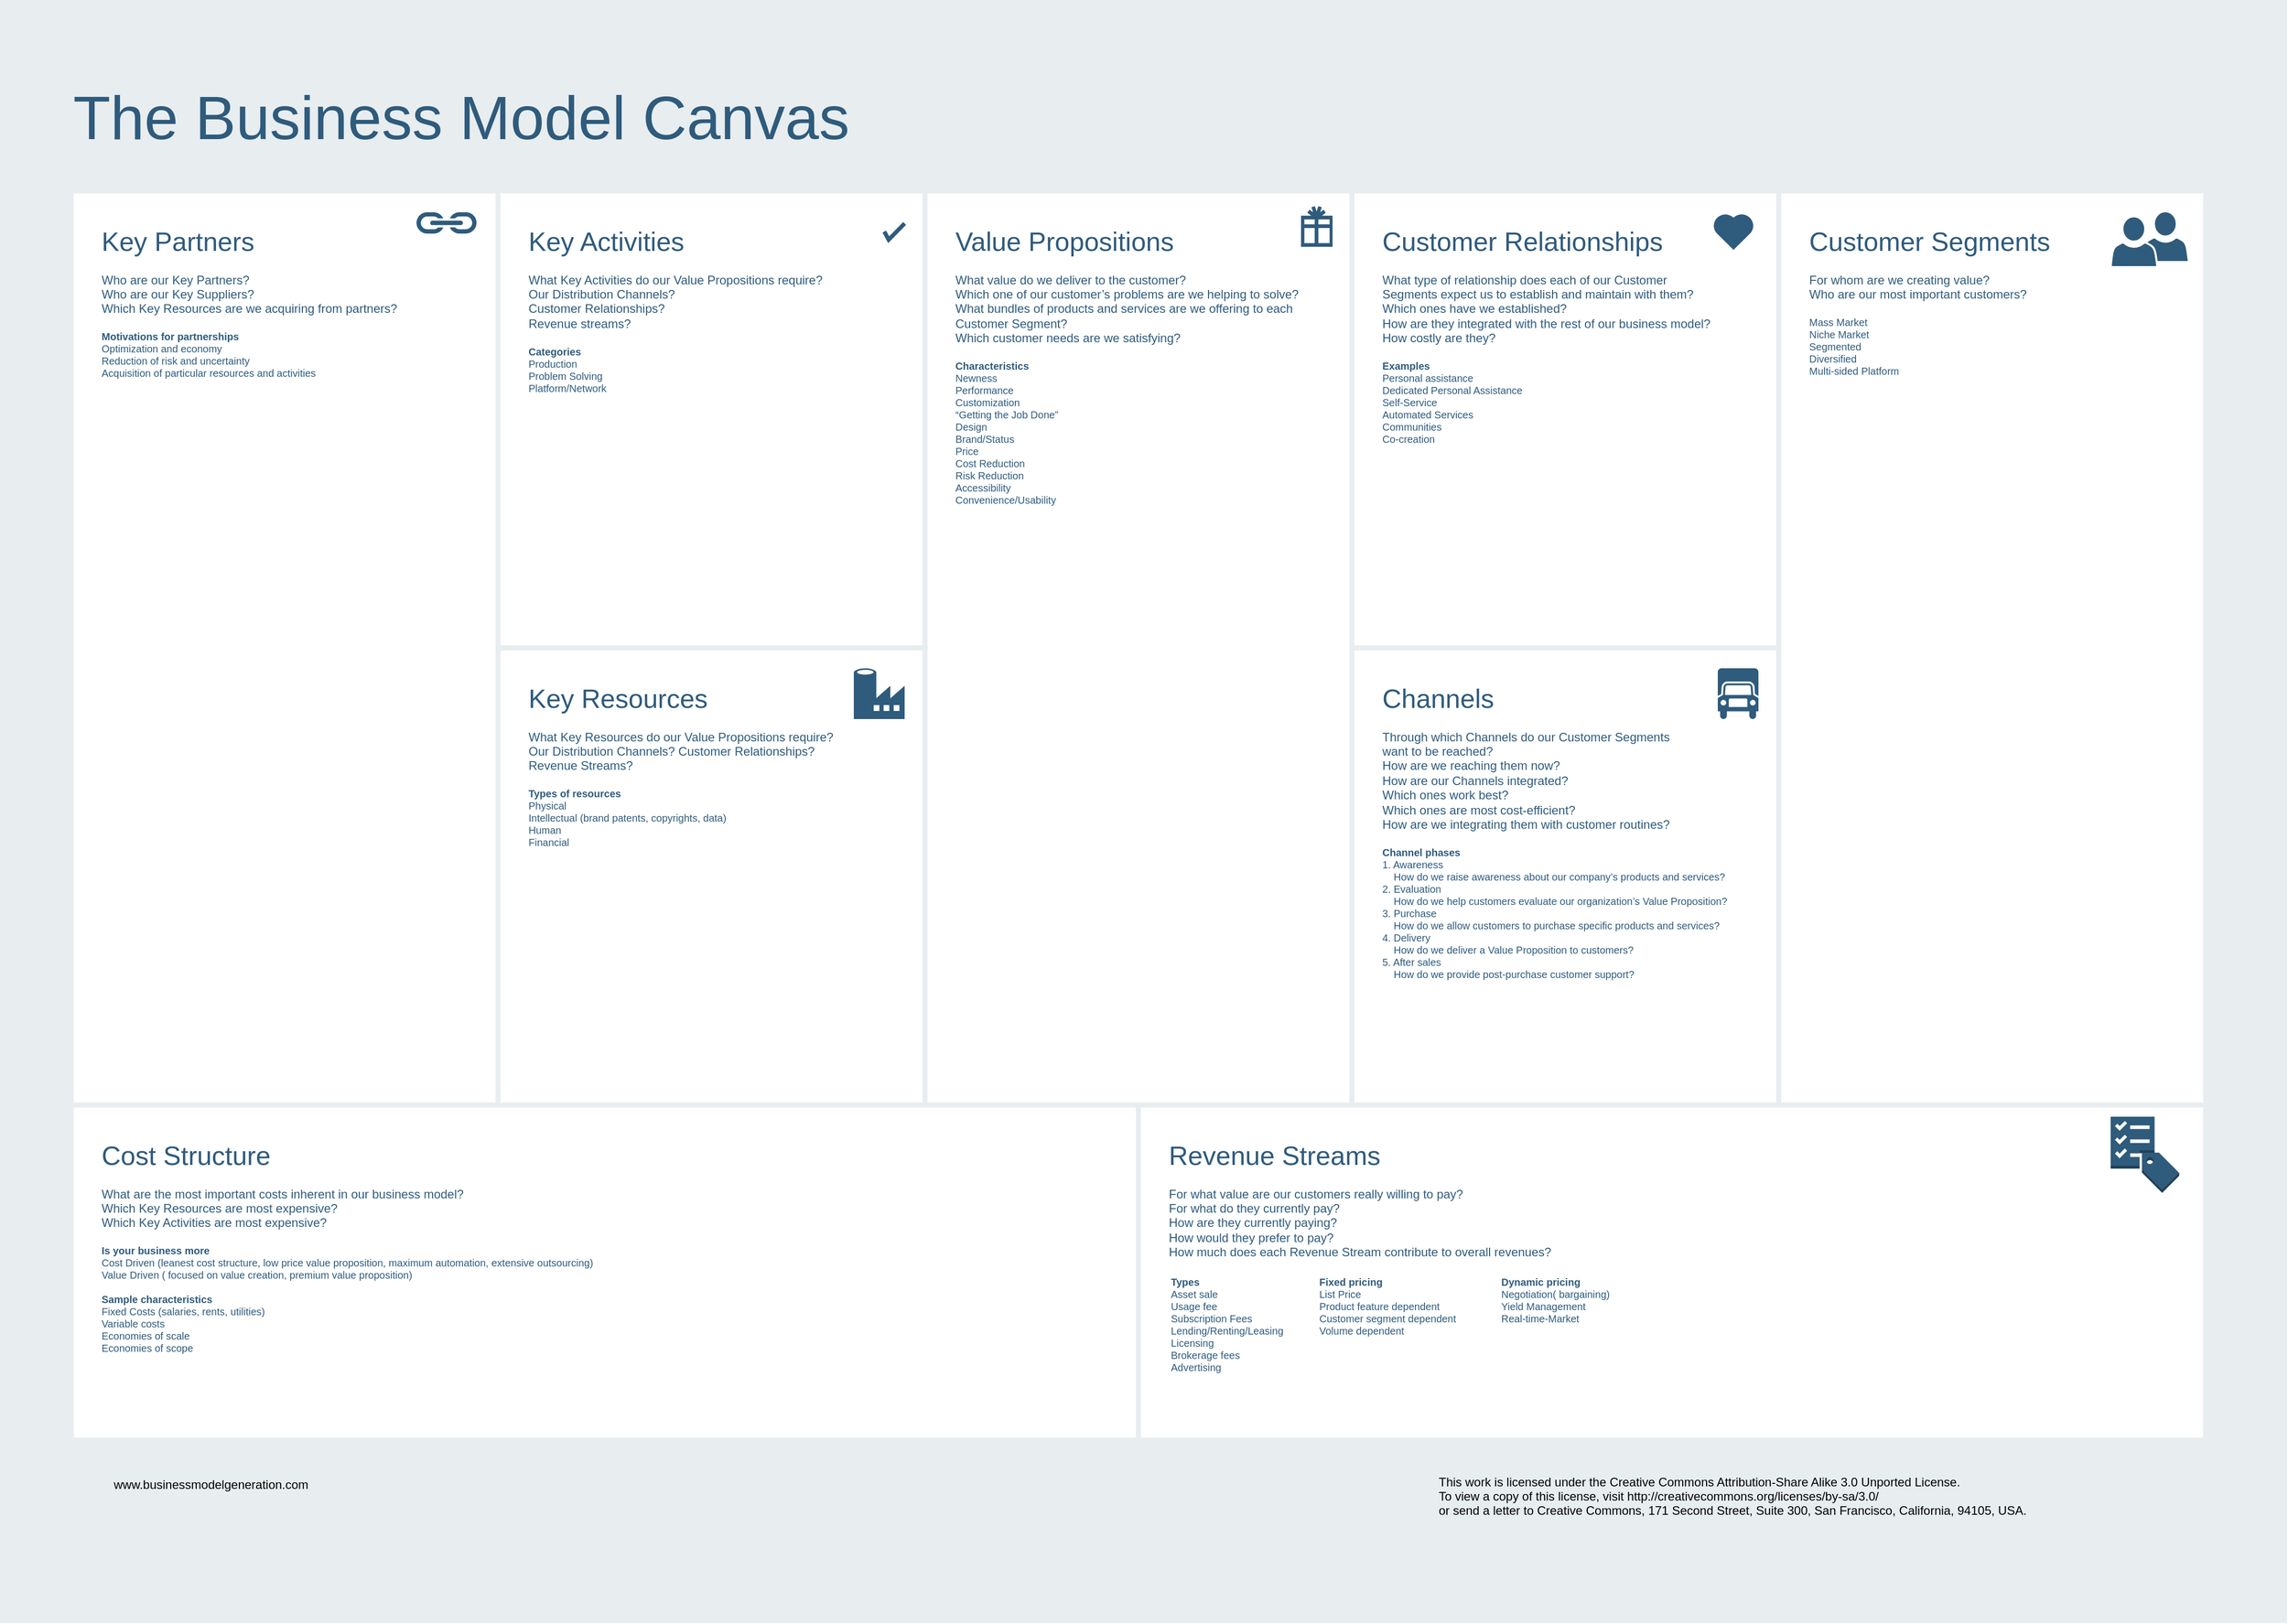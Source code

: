 <mxfile version="21.5.0" type="github" pages="2">
  <diagram id="07fea595-8f29-1299-0266-81d95cde20df" name="Template">
    <mxGraphModel dx="4652" dy="1124" grid="1" gridSize="10" guides="1" tooltips="1" connect="1" arrows="1" fold="1" page="1" pageScale="1" pageWidth="1169" pageHeight="827" background="none" math="0" shadow="0">
      <root>
        <mxCell id="0" />
        <mxCell id="1" parent="0" />
        <mxCell id="698" value="" style="rounded=0;whiteSpace=wrap;html=1;shadow=0;labelBackgroundColor=none;strokeColor=none;strokeWidth=3;fillColor=#e8edf0;fontSize=60;fontColor=#2F5B7C;align=left;" parent="1" vertex="1">
          <mxGeometry x="-2280" y="32" width="2250" height="1598" as="geometry" />
        </mxCell>
        <mxCell id="699" value="&lt;div style=&quot;font-size: 26px&quot;&gt;&lt;font style=&quot;font-size: 26px&quot;&gt;Customer Relationships&lt;/font&gt;&lt;/div&gt;&lt;div&gt;&lt;br&gt;&lt;/div&gt;&lt;div&gt;What type of relationship does each of our Customer&lt;/div&gt;&lt;div&gt;Segments expect us to establish and maintain with them?&lt;/div&gt;&lt;div&gt;Which ones have we established?&lt;/div&gt;&lt;div&gt;How are they integrated with the rest of our business model?&lt;/div&gt;&lt;div&gt;How costly are they?&lt;/div&gt;&lt;div&gt;&lt;br&gt;&lt;/div&gt;&lt;div style=&quot;font-size: 10px&quot;&gt;&lt;font style=&quot;font-size: 10px&quot;&gt;&lt;b&gt;Examples&lt;/b&gt;&lt;/font&gt;&lt;/div&gt;&lt;div style=&quot;font-size: 10px&quot;&gt;&lt;font style=&quot;font-size: 10px&quot;&gt;Personal assistance&lt;/font&gt;&lt;/div&gt;&lt;div style=&quot;font-size: 10px&quot;&gt;&lt;font style=&quot;font-size: 10px&quot;&gt;Dedicated Personal Assistance&lt;/font&gt;&lt;/div&gt;&lt;div style=&quot;font-size: 10px&quot;&gt;&lt;font style=&quot;font-size: 10px&quot;&gt;Self-Service&lt;/font&gt;&lt;/div&gt;&lt;div style=&quot;font-size: 10px&quot;&gt;&lt;font style=&quot;font-size: 10px&quot;&gt;Automated Services&lt;/font&gt;&lt;/div&gt;&lt;div style=&quot;font-size: 10px&quot;&gt;&lt;font style=&quot;font-size: 10px&quot;&gt;Communities&lt;/font&gt;&lt;/div&gt;&lt;div style=&quot;font-size: 10px&quot;&gt;&lt;font style=&quot;font-size: 10px&quot;&gt;Co-creation&lt;/font&gt;&lt;/div&gt;" style="rounded=0;whiteSpace=wrap;html=1;shadow=0;labelBackgroundColor=none;strokeColor=#e8edf0;strokeWidth=5;fillColor=#ffffff;fontSize=12;fontColor=#2F5B7C;align=left;verticalAlign=top;spacing=30;" parent="1" vertex="1">
          <mxGeometry x="-950" y="220" width="420" height="450" as="geometry" />
        </mxCell>
        <mxCell id="700" value="&lt;font&gt;&lt;font style=&quot;font-size: 26px&quot;&gt;Key Partners&lt;/font&gt;&lt;br&gt;&lt;/font&gt;&lt;font style=&quot;font-size: 12px&quot;&gt;&lt;br style=&quot;font-size: 12px&quot;&gt;&lt;font style=&quot;font-size: 12px&quot;&gt;Who are our Key Partners?&lt;br style=&quot;font-size: 12px&quot;&gt;Who are our Key Suppliers?&lt;br style=&quot;font-size: 12px&quot;&gt;Which Key Resources are we acquiring from partners?&lt;br style=&quot;font-size: 12px&quot;&gt;&lt;/font&gt;&lt;br style=&quot;font-size: 12px&quot;&gt;&lt;/font&gt;&lt;div style=&quot;font-size: 10px&quot;&gt;&lt;font style=&quot;font-size: 10px&quot;&gt;&lt;b&gt;Motivations for partnerships&lt;/b&gt;&lt;/font&gt;&lt;/div&gt;&lt;div style=&quot;font-size: 10px&quot;&gt;&lt;font style=&quot;font-size: 10px&quot;&gt;Optimization and economy&lt;/font&gt;&lt;/div&gt;&lt;div style=&quot;font-size: 10px&quot;&gt;&lt;font style=&quot;font-size: 10px&quot;&gt;Reduction of risk and uncertainty&lt;/font&gt;&lt;/div&gt;&lt;div style=&quot;font-size: 10px&quot;&gt;&lt;font style=&quot;font-size: 10px&quot;&gt;Acquisition of particular resources and activities&lt;/font&gt;&lt;/div&gt;&lt;div style=&quot;font-size: 12px&quot;&gt;&lt;br style=&quot;font-size: 12px&quot;&gt;&lt;/div&gt;" style="rounded=0;whiteSpace=wrap;html=1;shadow=0;labelBackgroundColor=none;strokeColor=#e8edf0;strokeWidth=5;fillColor=#ffffff;fontSize=12;fontColor=#2F5B7C;align=left;verticalAlign=top;spacing=30;" parent="1" vertex="1">
          <mxGeometry x="-2210" y="220" width="420" height="900" as="geometry" />
        </mxCell>
        <mxCell id="701" value="&lt;font&gt;&lt;font style=&quot;font-size: 26px&quot;&gt;Key Activities&lt;/font&gt;&lt;br style=&quot;font-size: 12px&quot;&gt;&lt;/font&gt;&lt;font&gt;&lt;br style=&quot;font-size: 12px&quot;&gt;&lt;div&gt;What Key Activities do our Value Propositions require?&lt;/div&gt;&lt;div&gt;Our Distribution Channels?&lt;/div&gt;&lt;div&gt;Customer Relationships?&lt;/div&gt;&lt;div&gt;Revenue streams?&lt;/div&gt;&lt;div&gt;&lt;br&gt;&lt;/div&gt;&lt;/font&gt;&lt;div style=&quot;font-size: 10px&quot;&gt;&lt;div&gt;&lt;b&gt;Categories&lt;/b&gt;&lt;/div&gt;&lt;div&gt;Production&lt;/div&gt;&lt;div&gt;Problem Solving&lt;/div&gt;&lt;div&gt;Platform/Network&lt;/div&gt;&lt;/div&gt;&lt;div&gt;&lt;br&gt;&lt;/div&gt;" style="rounded=0;whiteSpace=wrap;html=1;shadow=0;labelBackgroundColor=none;strokeColor=#e8edf0;strokeWidth=5;fillColor=#ffffff;fontSize=12;fontColor=#2F5B7C;align=left;verticalAlign=top;spacing=30;" parent="1" vertex="1">
          <mxGeometry x="-1790" y="220" width="420" height="450" as="geometry" />
        </mxCell>
        <mxCell id="702" value="&lt;div&gt;&lt;font style=&quot;font-size: 26px&quot;&gt;Key Resources&lt;/font&gt;&lt;/div&gt;&lt;div&gt;&lt;br&gt;&lt;/div&gt;&lt;div&gt;What Key Resources do our Value Propositions require?&lt;/div&gt;&lt;div&gt;Our Distribution Channels? Customer Relationships?&lt;/div&gt;&lt;div&gt;Revenue Streams?&lt;/div&gt;&lt;div&gt;&lt;br&gt;&lt;/div&gt;&lt;div style=&quot;font-size: 10px&quot;&gt;&lt;font style=&quot;font-size: 10px&quot;&gt;&lt;b&gt;Types of resources&lt;/b&gt;&lt;/font&gt;&lt;/div&gt;&lt;div style=&quot;font-size: 10px&quot;&gt;&lt;font style=&quot;font-size: 10px&quot;&gt;Physical&lt;/font&gt;&lt;/div&gt;&lt;div style=&quot;font-size: 10px&quot;&gt;&lt;font style=&quot;font-size: 10px&quot;&gt;Intellectual (brand patents, copyrights, data)&lt;/font&gt;&lt;/div&gt;&lt;div style=&quot;font-size: 10px&quot;&gt;&lt;font style=&quot;font-size: 10px&quot;&gt;Human&lt;/font&gt;&lt;/div&gt;&lt;div style=&quot;font-size: 10px&quot;&gt;&lt;font style=&quot;font-size: 10px&quot;&gt;Financial&lt;/font&gt;&lt;/div&gt;" style="rounded=0;whiteSpace=wrap;html=1;shadow=0;labelBackgroundColor=none;strokeColor=#e8edf0;strokeWidth=5;fillColor=#ffffff;fontSize=12;fontColor=#2F5B7C;align=left;verticalAlign=top;spacing=30;" parent="1" vertex="1">
          <mxGeometry x="-1790" y="670" width="420" height="450" as="geometry" />
        </mxCell>
        <mxCell id="703" value="&lt;div style=&quot;font-size: 26px&quot;&gt;&lt;font style=&quot;font-size: 26px&quot;&gt;Value Propositions&lt;/font&gt;&lt;/div&gt;&lt;div&gt;&lt;br&gt;&lt;/div&gt;&lt;div&gt;What value do we deliver to the customer?&lt;/div&gt;&lt;div&gt;Which one of our customer’s problems are we helping to solve?&lt;/div&gt;&lt;div&gt;What bundles of products and services are we offering to each Customer Segment?&lt;/div&gt;&lt;div&gt;Which customer needs are we satisfying?&lt;/div&gt;&lt;div&gt;&lt;br&gt;&lt;/div&gt;&lt;div style=&quot;font-size: 10px&quot;&gt;&lt;font style=&quot;font-size: 10px&quot;&gt;&lt;b&gt;Characteristics&lt;/b&gt;&lt;/font&gt;&lt;/div&gt;&lt;div style=&quot;font-size: 10px&quot;&gt;&lt;font style=&quot;font-size: 10px&quot;&gt;Newness&lt;/font&gt;&lt;/div&gt;&lt;div style=&quot;font-size: 10px&quot;&gt;&lt;font style=&quot;font-size: 10px&quot;&gt;Performance&lt;/font&gt;&lt;/div&gt;&lt;div style=&quot;font-size: 10px&quot;&gt;&lt;font style=&quot;font-size: 10px&quot;&gt;Customization&lt;/font&gt;&lt;/div&gt;&lt;div style=&quot;font-size: 10px&quot;&gt;&lt;font style=&quot;font-size: 10px&quot;&gt;“Getting the Job Done”&lt;/font&gt;&lt;/div&gt;&lt;div style=&quot;font-size: 10px&quot;&gt;&lt;font style=&quot;font-size: 10px&quot;&gt;Design&lt;/font&gt;&lt;/div&gt;&lt;div style=&quot;font-size: 10px&quot;&gt;&lt;font style=&quot;font-size: 10px&quot;&gt;Brand/Status&lt;/font&gt;&lt;/div&gt;&lt;div style=&quot;font-size: 10px&quot;&gt;&lt;font style=&quot;font-size: 10px&quot;&gt;Price&lt;/font&gt;&lt;/div&gt;&lt;div style=&quot;font-size: 10px&quot;&gt;&lt;font style=&quot;font-size: 10px&quot;&gt;Cost Reduction&lt;/font&gt;&lt;/div&gt;&lt;div style=&quot;font-size: 10px&quot;&gt;&lt;font style=&quot;font-size: 10px&quot;&gt;Risk Reduction&lt;/font&gt;&lt;/div&gt;&lt;div style=&quot;font-size: 10px&quot;&gt;&lt;font style=&quot;font-size: 10px&quot;&gt;Accessibility&lt;/font&gt;&lt;/div&gt;&lt;div style=&quot;font-size: 10px&quot;&gt;&lt;font style=&quot;font-size: 10px&quot;&gt;Convenience/Usability&lt;/font&gt;&lt;/div&gt;&lt;div style=&quot;font-size: 10px&quot;&gt;&lt;br&gt;&lt;/div&gt;" style="rounded=0;whiteSpace=wrap;html=1;shadow=0;labelBackgroundColor=none;strokeColor=#e8edf0;strokeWidth=5;fillColor=#ffffff;fontSize=12;fontColor=#2F5B7C;align=left;verticalAlign=top;spacing=30;" parent="1" vertex="1">
          <mxGeometry x="-1370" y="220" width="420" height="900" as="geometry" />
        </mxCell>
        <mxCell id="704" value="&lt;div&gt;&lt;font style=&quot;font-size: 26px&quot;&gt;Customer Segments&lt;/font&gt;&lt;/div&gt;&lt;div&gt;&lt;br&gt;&lt;/div&gt;&lt;div&gt;For whom are we creating value?&lt;/div&gt;&lt;div&gt;Who are our most important customers?&lt;/div&gt;&lt;div&gt;&lt;br&gt;&lt;/div&gt;&lt;div style=&quot;font-size: 10px&quot;&gt;&lt;font style=&quot;font-size: 10px&quot;&gt;Mass Market&lt;/font&gt;&lt;/div&gt;&lt;div style=&quot;font-size: 10px&quot;&gt;&lt;font style=&quot;font-size: 10px&quot;&gt;Niche Market&lt;/font&gt;&lt;/div&gt;&lt;div style=&quot;font-size: 10px&quot;&gt;&lt;font style=&quot;font-size: 10px&quot;&gt;Segmented&lt;/font&gt;&lt;/div&gt;&lt;div style=&quot;font-size: 10px&quot;&gt;&lt;font style=&quot;font-size: 10px&quot;&gt;Diversified&lt;/font&gt;&lt;/div&gt;&lt;div style=&quot;font-size: 10px&quot;&gt;&lt;font style=&quot;font-size: 10px&quot;&gt;Multi-sided Platform&lt;/font&gt;&lt;/div&gt;" style="rounded=0;whiteSpace=wrap;html=1;shadow=0;labelBackgroundColor=none;strokeColor=#e8edf0;strokeWidth=5;fillColor=#ffffff;fontSize=12;fontColor=#2F5B7C;align=left;verticalAlign=top;spacing=30;" parent="1" vertex="1">
          <mxGeometry x="-530" y="220" width="420" height="900" as="geometry" />
        </mxCell>
        <mxCell id="705" value="&lt;div&gt;&lt;font style=&quot;font-size: 26px&quot;&gt;Channels&lt;/font&gt;&lt;/div&gt;&lt;div&gt;&lt;br&gt;&lt;/div&gt;&lt;div&gt;Through which Channels do our Customer Segments&lt;/div&gt;&lt;div&gt;want to be reached?&lt;/div&gt;&lt;div&gt;How are we reaching them now?&lt;/div&gt;&lt;div&gt;How are our Channels integrated?&lt;/div&gt;&lt;div&gt;Which ones work best?&lt;/div&gt;&lt;div&gt;Which ones are most cost-efficient?&lt;/div&gt;&lt;div&gt;How are we integrating them with customer routines?&lt;/div&gt;&lt;div&gt;&lt;br&gt;&lt;/div&gt;&lt;div style=&quot;font-size: 10px&quot;&gt;&lt;font style=&quot;font-size: 10px&quot;&gt;&lt;b&gt;Channel phases&lt;/b&gt;&lt;/font&gt;&lt;/div&gt;&lt;div style=&quot;font-size: 10px&quot;&gt;&lt;font style=&quot;font-size: 10px&quot;&gt;1. Awareness&lt;/font&gt;&lt;/div&gt;&lt;div style=&quot;font-size: 10px&quot;&gt;&lt;font style=&quot;font-size: 10px&quot;&gt;&amp;nbsp; &amp;nbsp; How do we raise awareness about our company’s products and services?&lt;/font&gt;&lt;/div&gt;&lt;div style=&quot;font-size: 10px&quot;&gt;&lt;font style=&quot;font-size: 10px&quot;&gt;2. Evaluation&lt;/font&gt;&lt;/div&gt;&lt;div style=&quot;font-size: 10px&quot;&gt;&lt;font style=&quot;font-size: 10px&quot;&gt;&amp;nbsp; &amp;nbsp; How do we help customers evaluate our organization’s Value Proposition?&lt;/font&gt;&lt;/div&gt;&lt;div style=&quot;font-size: 10px&quot;&gt;&lt;font style=&quot;font-size: 10px&quot;&gt;3. Purchase&lt;/font&gt;&lt;/div&gt;&lt;div style=&quot;font-size: 10px&quot;&gt;&lt;font style=&quot;font-size: 10px&quot;&gt;&amp;nbsp; &amp;nbsp; How do we allow customers to purchase specific products and services?&lt;/font&gt;&lt;/div&gt;&lt;div style=&quot;font-size: 10px&quot;&gt;&lt;font style=&quot;font-size: 10px&quot;&gt;4. Delivery&lt;/font&gt;&lt;/div&gt;&lt;div style=&quot;font-size: 10px&quot;&gt;&lt;font style=&quot;font-size: 10px&quot;&gt;&amp;nbsp; &amp;nbsp; How do we deliver a Value Proposition to customers?&lt;/font&gt;&lt;/div&gt;&lt;div style=&quot;font-size: 10px&quot;&gt;&lt;font style=&quot;font-size: 10px&quot;&gt;5. After sales&lt;/font&gt;&lt;/div&gt;&lt;div style=&quot;font-size: 10px&quot;&gt;&lt;font style=&quot;font-size: 10px&quot;&gt;&amp;nbsp; &amp;nbsp; How do we provide post-purchase customer support?&lt;/font&gt;&lt;/div&gt;&lt;div style=&quot;font-size: 10px&quot;&gt;&lt;br&gt;&lt;/div&gt;" style="rounded=0;whiteSpace=wrap;html=1;shadow=0;labelBackgroundColor=none;strokeColor=#e8edf0;strokeWidth=5;fillColor=#ffffff;fontSize=12;fontColor=#2F5B7C;align=left;verticalAlign=top;spacing=30;" parent="1" vertex="1">
          <mxGeometry x="-950" y="670" width="420" height="450" as="geometry" />
        </mxCell>
        <mxCell id="706" value="&lt;div style=&quot;font-size: 26px&quot;&gt;&lt;font style=&quot;font-size: 26px&quot;&gt;Cost Structure&lt;/font&gt;&lt;/div&gt;&lt;div&gt;&lt;br&gt;&lt;/div&gt;&lt;div&gt;What are the most important costs inherent in our business model?&lt;/div&gt;&lt;div&gt;Which Key Resources are most expensive?&lt;/div&gt;&lt;div&gt;Which Key Activities are most expensive?&lt;/div&gt;&lt;div&gt;&lt;br&gt;&lt;/div&gt;&lt;div style=&quot;font-size: 10px&quot;&gt;&lt;font style=&quot;font-size: 10px&quot;&gt;&lt;b&gt;Is your business more&lt;/b&gt;&lt;/font&gt;&lt;/div&gt;&lt;div style=&quot;font-size: 10px&quot;&gt;&lt;font style=&quot;font-size: 10px&quot;&gt;Cost Driven (leanest cost structure, low price value proposition, maximum automation, extensive outsourcing)&lt;/font&gt;&lt;/div&gt;&lt;div style=&quot;font-size: 10px&quot;&gt;&lt;font style=&quot;font-size: 10px&quot;&gt;Value Driven ( focused on value creation, premium value proposition)&lt;/font&gt;&lt;/div&gt;&lt;div style=&quot;font-size: 10px&quot;&gt;&lt;font style=&quot;font-size: 10px&quot;&gt;&lt;br&gt;&lt;/font&gt;&lt;/div&gt;&lt;div style=&quot;font-size: 10px&quot;&gt;&lt;font style=&quot;font-size: 10px&quot;&gt;&lt;b&gt;Sample characteristics&lt;/b&gt;&lt;/font&gt;&lt;/div&gt;&lt;div style=&quot;font-size: 10px&quot;&gt;&lt;font style=&quot;font-size: 10px&quot;&gt;Fixed Costs (salaries, rents, utilities)&lt;/font&gt;&lt;/div&gt;&lt;div style=&quot;font-size: 10px&quot;&gt;&lt;font style=&quot;font-size: 10px&quot;&gt;Variable costs&lt;/font&gt;&lt;/div&gt;&lt;div style=&quot;font-size: 10px&quot;&gt;&lt;font style=&quot;font-size: 10px&quot;&gt;Economies of scale&lt;/font&gt;&lt;/div&gt;&lt;div style=&quot;font-size: 10px&quot;&gt;&lt;font style=&quot;font-size: 10px&quot;&gt;Economies of scope&lt;/font&gt;&lt;/div&gt;" style="rounded=0;whiteSpace=wrap;html=1;shadow=0;labelBackgroundColor=none;strokeColor=#e8edf0;strokeWidth=5;fillColor=#ffffff;fontSize=12;fontColor=#2F5B7C;align=left;verticalAlign=top;spacing=30;" parent="1" vertex="1">
          <mxGeometry x="-2210" y="1120" width="1050" height="330" as="geometry" />
        </mxCell>
        <mxCell id="707" value="&lt;div style=&quot;font-size: 26px&quot;&gt;&lt;font style=&quot;font-size: 26px&quot;&gt;Revenue Streams&lt;/font&gt;&lt;/div&gt;&lt;div&gt;&lt;br&gt;&lt;/div&gt;&lt;div&gt;For what value are our customers really willing to pay?&lt;/div&gt;&lt;div&gt;For what do they currently pay?&lt;/div&gt;&lt;div&gt;How are they currently paying?&lt;/div&gt;&lt;div&gt;How would they prefer to pay?&lt;/div&gt;&lt;div&gt;How much does each Revenue Stream contribute to overall revenues?&lt;/div&gt;" style="rounded=0;whiteSpace=wrap;html=1;shadow=0;labelBackgroundColor=none;strokeColor=#e8edf0;strokeWidth=5;fillColor=#ffffff;fontSize=12;fontColor=#2F5B7C;align=left;verticalAlign=top;spacing=30;" parent="1" vertex="1">
          <mxGeometry x="-1160" y="1120" width="1050" height="330" as="geometry" />
        </mxCell>
        <mxCell id="708" value="The Business Model Canvas&lt;br&gt;" style="text;html=1;resizable=0;points=[];autosize=1;align=left;verticalAlign=top;spacingTop=-4;fontSize=60;fontColor=#2F5B7C;" parent="1" vertex="1">
          <mxGeometry x="-2210" y="110" width="780" height="70" as="geometry" />
        </mxCell>
        <mxCell id="709" value="" style="html=1;verticalLabelPosition=bottom;labelBackgroundColor=#ffffff;verticalAlign=top;shadow=0;dashed=0;strokeWidth=4;shape=mxgraph.ios7.misc.check;strokeColor=#2F5B7C;fillColor=#ffffff;gradientColor=none;fontSize=12;fontColor=#2F5B7C;align=left;" parent="1" vertex="1">
          <mxGeometry x="-1410" y="252" width="20" height="16" as="geometry" />
        </mxCell>
        <mxCell id="710" value="" style="shape=mxgraph.signs.travel.present;html=1;fillColor=#2F5B7C;strokeColor=none;verticalLabelPosition=bottom;verticalAlign=top;align=center;shadow=0;labelBackgroundColor=none;fontSize=12;fontColor=#2F5B7C;" parent="1" vertex="1">
          <mxGeometry x="-1000" y="235" width="31" height="40" as="geometry" />
        </mxCell>
        <mxCell id="711" value="" style="html=1;verticalLabelPosition=bottom;labelBackgroundColor=#ffffff;verticalAlign=top;strokeWidth=3;strokeColor=none;fillColor=#2F5B7C;shadow=0;dashed=0;shape=mxgraph.ios7.icons.heart;fontSize=12;fontColor=#2F5B7C;align=left;" parent="1" vertex="1">
          <mxGeometry x="-595.0" y="242" width="41" height="36" as="geometry" />
        </mxCell>
        <mxCell id="712" value="&lt;div style=&quot;font-size: 10px&quot;&gt;&lt;b&gt;Dynamic pricing&lt;/b&gt;&lt;/div&gt;&lt;div style=&quot;font-size: 10px&quot;&gt;Negotiation( bargaining)&lt;/div&gt;&lt;div style=&quot;font-size: 10px&quot;&gt;Yield Management&lt;/div&gt;&lt;div style=&quot;font-size: 10px&quot;&gt;Real-time-Market&lt;/div&gt;" style="text;html=1;resizable=0;points=[];autosize=1;align=left;verticalAlign=top;spacingTop=-4;fontSize=10;fontColor=#2F5B7C;" parent="1" vertex="1">
          <mxGeometry x="-805.5" y="1286" width="120" height="50" as="geometry" />
        </mxCell>
        <mxCell id="713" value="&lt;div style=&quot;font-size: 10px&quot;&gt;&lt;b&gt;Fixed pricing&lt;/b&gt;&lt;/div&gt;&lt;div style=&quot;font-size: 10px&quot;&gt;List Price&lt;/div&gt;&lt;div style=&quot;font-size: 10px&quot;&gt;Product feature dependent&lt;/div&gt;&lt;div style=&quot;font-size: 10px&quot;&gt;Customer segment dependent&lt;/div&gt;&lt;div style=&quot;font-size: 10px&quot;&gt;Volume dependent&lt;/div&gt;" style="text;html=1;resizable=0;points=[];autosize=1;align=left;verticalAlign=top;spacingTop=-4;fontSize=10;fontColor=#2F5B7C;" parent="1" vertex="1">
          <mxGeometry x="-984.5" y="1286" width="150" height="60" as="geometry" />
        </mxCell>
        <mxCell id="714" value="&lt;div style=&quot;font-size: 10px&quot;&gt;&lt;b&gt;Types&lt;/b&gt;&lt;/div&gt;&lt;div style=&quot;font-size: 10px&quot;&gt;Asset sale&lt;/div&gt;&lt;div style=&quot;font-size: 10px&quot;&gt;Usage fee&lt;/div&gt;&lt;div style=&quot;font-size: 10px&quot;&gt;Subscription Fees&lt;/div&gt;&lt;div style=&quot;font-size: 10px&quot;&gt;Lending/Renting/Leasing&lt;/div&gt;&lt;div style=&quot;font-size: 10px&quot;&gt;Licensing&lt;/div&gt;&lt;div style=&quot;font-size: 10px&quot;&gt;Brokerage fees&lt;/div&gt;&lt;div style=&quot;font-size: 10px&quot;&gt;Advertising&lt;/div&gt;" style="text;html=1;resizable=0;points=[];autosize=1;align=left;verticalAlign=top;spacingTop=-4;fontSize=10;fontColor=#2F5B7C;" parent="1" vertex="1">
          <mxGeometry x="-1130" y="1286" width="130" height="100" as="geometry" />
        </mxCell>
        <mxCell id="715" value="" style="shadow=0;dashed=0;html=1;strokeColor=none;labelPosition=center;verticalLabelPosition=bottom;verticalAlign=top;shape=mxgraph.mscae.cloud.data_factory;fillColor=#2F5B7C;labelBackgroundColor=none;fontSize=10;fontColor=#2F5B7C;align=left;" parent="1" vertex="1">
          <mxGeometry x="-1440" y="690" width="50" height="50" as="geometry" />
        </mxCell>
        <mxCell id="716" value="" style="shape=mxgraph.signs.transportation.truck_6;html=1;fillColor=#2F5B7C;strokeColor=none;verticalLabelPosition=bottom;verticalAlign=top;align=center;shadow=0;labelBackgroundColor=none;fontSize=10;fontColor=#2F5B7C;aspect=fixed;" parent="1" vertex="1">
          <mxGeometry x="-590" y="690" width="40" height="50" as="geometry" />
        </mxCell>
        <mxCell id="717" value="" style="shape=image;html=1;verticalAlign=top;verticalLabelPosition=bottom;labelBackgroundColor=#ffffff;imageAspect=0;aspect=fixed;image=https://cdn4.iconfinder.com/data/icons/evil-icons-user-interface/64/price-128.png;shadow=0;strokeColor=#e8edf0;strokeWidth=3;fillColor=#2F5B7C;gradientColor=none;fontSize=10;fontColor=#2F5B7C;align=left;" parent="1" vertex="1">
          <mxGeometry x="-1226" y="1140" width="58" height="58" as="geometry" />
        </mxCell>
        <mxCell id="718" value="" style="dashed=0;html=1;shape=mxgraph.aws3.checklist_cost;fillColor=#2F5B7C;gradientColor=none;shadow=0;labelBackgroundColor=none;strokeColor=none;strokeWidth=3;fontSize=10;fontColor=#2F5B7C;align=left;" parent="1" vertex="1">
          <mxGeometry x="-203.5" y="1131.5" width="67.5" height="75" as="geometry" />
        </mxCell>
        <mxCell id="719" value="" style="shadow=0;dashed=0;html=1;strokeColor=none;fillColor=#2F5B7C;labelPosition=center;verticalLabelPosition=bottom;verticalAlign=top;outlineConnect=0;shape=mxgraph.office.concepts.link;labelBackgroundColor=none;fontSize=10;fontColor=#000000;align=left;" parent="1" vertex="1">
          <mxGeometry x="-1871" y="241" width="61" height="21" as="geometry" />
        </mxCell>
        <mxCell id="720" value="" style="group" parent="1" vertex="1" connectable="0">
          <mxGeometry x="-203.5" y="245" width="69" height="50" as="geometry" />
        </mxCell>
        <mxCell id="721" value="" style="shadow=0;dashed=0;html=1;strokeColor=#FFFFFF;labelPosition=center;verticalLabelPosition=bottom;verticalAlign=top;outlineConnect=0;shape=mxgraph.office.users.user;fillColor=#2F5B7C;labelBackgroundColor=none;fontSize=10;fontColor=#000000;align=left;strokeWidth=2;" parent="720" vertex="1">
          <mxGeometry x="31" y="-5" width="46" height="50" as="geometry" />
        </mxCell>
        <mxCell id="722" value="" style="shadow=0;dashed=0;html=1;strokeColor=#FFFFFF;labelPosition=center;verticalLabelPosition=bottom;verticalAlign=top;outlineConnect=0;shape=mxgraph.office.users.user;fillColor=#2F5B7C;labelBackgroundColor=none;fontSize=10;fontColor=#000000;align=left;strokeWidth=2;" parent="720" vertex="1">
          <mxGeometry width="46" height="50" as="geometry" />
        </mxCell>
        <mxCell id="jZ84a95Wsy1RApubU1WM-722" value="www.businessmodelgeneration.com" style="text" parent="1" vertex="1">
          <mxGeometry x="-2170" y="1480" width="360" height="26" as="geometry" />
        </mxCell>
        <mxCell id="jZ84a95Wsy1RApubU1WM-723" value="This work is licensed under the Creative Commons Attribution-Share Alike 3.0 Unported License. &#xa;To view a copy of this license, visit http://creativecommons.org/licenses/by-sa/3.0/ &#xa;or send a letter to Creative Commons, 171 Second Street, Suite 300, San Francisco, California, 94105, USA." style="text" parent="1" vertex="1">
          <mxGeometry x="-866.5" y="1477.5" width="740" height="57" as="geometry" />
        </mxCell>
      </root>
    </mxGraphModel>
  </diagram>
  <diagram name="Version 1" id="_vSKsFEWr8GgEi4D4t2r">
    <mxGraphModel dx="4652" dy="1124" grid="1" gridSize="10" guides="1" tooltips="1" connect="1" arrows="1" fold="1" page="1" pageScale="1" pageWidth="1169" pageHeight="827" background="none" math="0" shadow="0">
      <root>
        <mxCell id="RsTMZp-gRHyhhhqacSFY-0" />
        <mxCell id="RsTMZp-gRHyhhhqacSFY-1" parent="RsTMZp-gRHyhhhqacSFY-0" />
        <mxCell id="RsTMZp-gRHyhhhqacSFY-2" value="" style="rounded=0;whiteSpace=wrap;html=1;shadow=0;labelBackgroundColor=none;strokeColor=none;strokeWidth=3;fillColor=#e8edf0;fontSize=60;fontColor=#2F5B7C;align=left;" vertex="1" parent="RsTMZp-gRHyhhhqacSFY-1">
          <mxGeometry x="-2280" y="32" width="2250" height="1598" as="geometry" />
        </mxCell>
        <mxCell id="RsTMZp-gRHyhhhqacSFY-3" value="&lt;div style=&quot;font-size: 26px&quot;&gt;&lt;font style=&quot;font-size: 26px&quot;&gt;Customer Relationships&lt;/font&gt;&lt;/div&gt;&lt;div&gt;&lt;br&gt;&lt;/div&gt;&lt;div&gt;&lt;div&gt;&lt;ul&gt;&lt;li&gt;&lt;font style=&quot;font-size: 16px;&quot;&gt;Establishing trust and credibility through expertise and successful track record.&lt;/font&gt;&lt;/li&gt;&lt;/ul&gt;&lt;div&gt;&lt;span style=&quot;font-size: 14px;&quot;&gt;&lt;br&gt;&lt;/span&gt;&lt;/div&gt;&lt;ul&gt;&lt;li&gt;&lt;font size=&quot;3&quot;&gt;Building long-term relationships with clients based on consistent delivery of high-quality services.&lt;/font&gt;&lt;/li&gt;&lt;/ul&gt;&lt;div&gt;&lt;font size=&quot;3&quot;&gt;&lt;br&gt;&lt;/font&gt;&lt;/div&gt;&lt;ul&gt;&lt;li&gt;&lt;font size=&quot;3&quot;&gt;Providing personalized consultation and guidance throughout the grant application process.&lt;/font&gt;&lt;/li&gt;&lt;/ul&gt;&lt;/div&gt;&lt;/div&gt;&lt;div&gt;&lt;br&gt;&lt;/div&gt;" style="rounded=0;whiteSpace=wrap;html=1;shadow=0;labelBackgroundColor=none;strokeColor=#e8edf0;strokeWidth=5;fillColor=#ffffff;fontSize=12;fontColor=#2F5B7C;align=left;verticalAlign=top;spacing=30;" vertex="1" parent="RsTMZp-gRHyhhhqacSFY-1">
          <mxGeometry x="-950" y="220" width="420" height="450" as="geometry" />
        </mxCell>
        <mxCell id="RsTMZp-gRHyhhhqacSFY-4" value="&lt;font&gt;&lt;font style=&quot;font-size: 26px&quot;&gt;Key Partners&lt;/font&gt;&lt;br&gt;&lt;/font&gt;&lt;font style=&quot;font-size: 12px&quot;&gt;&lt;br style=&quot;font-size: 12px&quot;&gt;&lt;br&gt;&lt;/font&gt;&lt;div style=&quot;&quot;&gt;&lt;div style=&quot;&quot;&gt;&lt;ul&gt;&lt;li&gt;&lt;font style=&quot;font-size: 16px;&quot;&gt;Collaboration with research organizations and institutions for joint grant applications.&lt;/font&gt;&lt;/li&gt;&lt;/ul&gt;&lt;ul&gt;&lt;li&gt;&lt;font size=&quot;3&quot;&gt;Partnerships with subject-matter experts for domain-specific knowledge and input.&lt;/font&gt;&lt;/li&gt;&lt;/ul&gt;&lt;ul&gt;&lt;li&gt;&lt;font size=&quot;3&quot;&gt;Networking with grant funding agencies and industry professionals.&lt;/font&gt;&lt;/li&gt;&lt;/ul&gt;&lt;/div&gt;&lt;div style=&quot;font-size: 12px;&quot;&gt;&lt;br&gt;&lt;/div&gt;&lt;/div&gt;" style="rounded=0;whiteSpace=wrap;html=1;shadow=0;labelBackgroundColor=none;strokeColor=#e8edf0;strokeWidth=5;fillColor=#ffffff;fontSize=12;fontColor=#2F5B7C;align=left;verticalAlign=top;spacing=30;" vertex="1" parent="RsTMZp-gRHyhhhqacSFY-1">
          <mxGeometry x="-2210" y="220" width="420" height="900" as="geometry" />
        </mxCell>
        <mxCell id="RsTMZp-gRHyhhhqacSFY-5" value="&lt;font&gt;&lt;font style=&quot;font-size: 26px&quot;&gt;Key Activities&lt;/font&gt;&lt;br style=&quot;font-size: 12px&quot;&gt;&lt;/font&gt;&lt;font&gt;&lt;br style=&quot;font-size: 12px&quot;&gt;&lt;div&gt;&lt;div&gt;&lt;ul&gt;&lt;li&gt;&lt;font style=&quot;font-size: 16px;&quot;&gt;Analyzing Horizon Europe call requirements and guidelines.&lt;/font&gt;&lt;/li&gt;&lt;/ul&gt;&lt;ul&gt;&lt;li&gt;&lt;font style=&quot;font-size: 16px;&quot;&gt;Collaborating with clients to understand their research objectives and project goals.&lt;/font&gt;&lt;/li&gt;&lt;/ul&gt;&lt;ul&gt;&lt;li&gt;&lt;font style=&quot;font-size: 16px;&quot;&gt;Utilizing ChatGPT and other tools to generate innovative solution ideas.&lt;/font&gt;&lt;/li&gt;&lt;/ul&gt;&lt;ul&gt;&lt;li&gt;&lt;font size=&quot;3&quot;&gt;Developing grant proposals and ensuring alignment with call requirements.&lt;/font&gt;&lt;/li&gt;&lt;/ul&gt;&lt;ul&gt;&lt;li&gt;&lt;font size=&quot;3&quot;&gt;Reviewing and editing grant applications for clarity, coherence, and persuasiveness.&lt;/font&gt;&lt;/li&gt;&lt;/ul&gt;&lt;/div&gt;&lt;/div&gt;&lt;div&gt;&lt;br&gt;&lt;/div&gt;&lt;/font&gt;" style="rounded=0;whiteSpace=wrap;html=1;shadow=0;labelBackgroundColor=none;strokeColor=#e8edf0;strokeWidth=5;fillColor=#ffffff;fontSize=12;fontColor=#2F5B7C;align=left;verticalAlign=top;spacing=30;" vertex="1" parent="RsTMZp-gRHyhhhqacSFY-1">
          <mxGeometry x="-1790" y="220" width="420" height="450" as="geometry" />
        </mxCell>
        <mxCell id="RsTMZp-gRHyhhhqacSFY-6" value="&lt;div&gt;&lt;font style=&quot;font-size: 26px&quot;&gt;Key Resources&lt;/font&gt;&lt;/div&gt;&lt;div&gt;&lt;br&gt;&lt;/div&gt;&lt;div&gt;&lt;div&gt;&lt;ul&gt;&lt;li&gt;&lt;font style=&quot;font-size: 16px;&quot;&gt;Expertise in Horizon Europe programs and call requirements.&lt;/font&gt;&lt;/li&gt;&lt;/ul&gt;&lt;div&gt;&lt;span style=&quot;font-size: 16px;&quot;&gt;&lt;br&gt;&lt;/span&gt;&lt;/div&gt;&lt;ul&gt;&lt;li&gt;&lt;font size=&quot;3&quot;&gt;Access to ChatGPT or similar AI tools for generating potential solution ideas.&lt;/font&gt;&lt;/li&gt;&lt;/ul&gt;&lt;div&gt;&lt;font size=&quot;3&quot;&gt;&lt;br&gt;&lt;/font&gt;&lt;/div&gt;&lt;ul&gt;&lt;li&gt;&lt;font size=&quot;3&quot;&gt;Knowledge of grant writing best practices.&lt;/font&gt;&lt;/li&gt;&lt;/ul&gt;&lt;div&gt;&lt;font size=&quot;3&quot;&gt;&lt;br&gt;&lt;/font&gt;&lt;/div&gt;&lt;ul&gt;&lt;li&gt;&lt;font size=&quot;3&quot;&gt;Networking and collaborations with industry professionals.&lt;/font&gt;&lt;/li&gt;&lt;/ul&gt;&lt;/div&gt;&lt;/div&gt;" style="rounded=0;whiteSpace=wrap;html=1;shadow=0;labelBackgroundColor=none;strokeColor=#e8edf0;strokeWidth=5;fillColor=#ffffff;fontSize=12;fontColor=#2F5B7C;align=left;verticalAlign=top;spacing=30;" vertex="1" parent="RsTMZp-gRHyhhhqacSFY-1">
          <mxGeometry x="-1790" y="670" width="420" height="450" as="geometry" />
        </mxCell>
        <mxCell id="RsTMZp-gRHyhhhqacSFY-7" value="&lt;div style=&quot;font-size: 26px&quot;&gt;&lt;font style=&quot;font-size: 26px&quot;&gt;Value Propositions&lt;/font&gt;&lt;/div&gt;&lt;div&gt;&lt;font style=&quot;font-size: 14px;&quot;&gt;&lt;br&gt;&lt;/font&gt;&lt;/div&gt;&lt;div&gt;&lt;div&gt;&lt;ul&gt;&lt;li&gt;&lt;font size=&quot;3&quot;&gt;In-depth understanding of Horizon Europe call requirements.&lt;/font&gt;&lt;/li&gt;&lt;/ul&gt;&lt;/div&gt;&lt;div&gt;&lt;font size=&quot;3&quot;&gt;&lt;br&gt;&lt;/font&gt;&lt;/div&gt;&lt;div&gt;&lt;ul&gt;&lt;li&gt;&lt;font size=&quot;3&quot;&gt;Expertise in grant writing and proposal development.&lt;/font&gt;&lt;/li&gt;&lt;/ul&gt;&lt;/div&gt;&lt;div&gt;&lt;font size=&quot;3&quot;&gt;&lt;br&gt;&lt;/font&gt;&lt;/div&gt;&lt;div&gt;&lt;ul&gt;&lt;li&gt;&lt;font size=&quot;3&quot;&gt;Ability to generate innovative solution ideas using ChatGPT.&lt;/font&gt;&lt;/li&gt;&lt;/ul&gt;&lt;/div&gt;&lt;/div&gt;&lt;div&gt;&lt;br&gt;&lt;/div&gt;" style="rounded=0;whiteSpace=wrap;html=1;shadow=0;labelBackgroundColor=none;strokeColor=#e8edf0;strokeWidth=5;fillColor=#ffffff;fontSize=12;fontColor=#2F5B7C;align=left;verticalAlign=top;spacing=30;" vertex="1" parent="RsTMZp-gRHyhhhqacSFY-1">
          <mxGeometry x="-1370" y="220" width="420" height="900" as="geometry" />
        </mxCell>
        <mxCell id="RsTMZp-gRHyhhhqacSFY-8" value="&lt;div&gt;&lt;font style=&quot;font-size: 26px&quot;&gt;Customer Segments&lt;/font&gt;&lt;/div&gt;&lt;div&gt;&lt;br&gt;&lt;/div&gt;&lt;div&gt;&lt;div&gt;&lt;div&gt;&lt;br&gt;&lt;/div&gt;&lt;div&gt;&lt;font style=&quot;font-size: 18px;&quot;&gt;&lt;br&gt;&lt;/font&gt;&lt;/div&gt;&lt;ul&gt;&lt;li&gt;&lt;font size=&quot;3&quot;&gt;Researchers, scientists, and organizations seeking funding from Horizon Europe programs.&lt;/font&gt;&lt;/li&gt;&lt;/ul&gt;&lt;div&gt;&lt;font size=&quot;3&quot;&gt;&lt;br&gt;&lt;/font&gt;&lt;/div&gt;&lt;ul&gt;&lt;li&gt;&lt;font size=&quot;3&quot;&gt;Universities, research institutions, and startups involved in research and innovation projects.&lt;/font&gt;&lt;/li&gt;&lt;/ul&gt;&lt;/div&gt;&lt;/div&gt;&lt;div&gt;&lt;br&gt;&lt;/div&gt;" style="rounded=0;whiteSpace=wrap;html=1;shadow=0;labelBackgroundColor=none;strokeColor=#e8edf0;strokeWidth=5;fillColor=#ffffff;fontSize=12;fontColor=#2F5B7C;align=left;verticalAlign=top;spacing=30;" vertex="1" parent="RsTMZp-gRHyhhhqacSFY-1">
          <mxGeometry x="-530" y="220" width="420" height="900" as="geometry" />
        </mxCell>
        <mxCell id="RsTMZp-gRHyhhhqacSFY-9" value="&lt;div&gt;&lt;font style=&quot;font-size: 26px&quot;&gt;Channels&lt;/font&gt;&lt;/div&gt;&lt;div&gt;&lt;font style=&quot;font-size: 14px;&quot;&gt;&lt;br&gt;&lt;/font&gt;&lt;/div&gt;&lt;div&gt;&lt;div&gt;&lt;ul&gt;&lt;li&gt;&lt;font size=&quot;3&quot;&gt;Online platforms and professional networks targeting researchers and organizations.&lt;/font&gt;&lt;/li&gt;&lt;/ul&gt;&lt;div&gt;&lt;font size=&quot;3&quot;&gt;&lt;br&gt;&lt;/font&gt;&lt;/div&gt;&lt;ul&gt;&lt;li&gt;&lt;font size=&quot;3&quot;&gt;Collaboration with research-focused organizations and institutions.&lt;/font&gt;&lt;/li&gt;&lt;/ul&gt;&lt;div&gt;&lt;font size=&quot;3&quot;&gt;&lt;br&gt;&lt;/font&gt;&lt;/div&gt;&lt;ul&gt;&lt;li&gt;&lt;font size=&quot;3&quot;&gt;Participation in relevant industry events and conferences.&lt;/font&gt;&lt;/li&gt;&lt;/ul&gt;&lt;/div&gt;&lt;/div&gt;&lt;div&gt;&lt;br&gt;&lt;/div&gt;" style="rounded=0;whiteSpace=wrap;html=1;shadow=0;labelBackgroundColor=none;strokeColor=#e8edf0;strokeWidth=5;fillColor=#ffffff;fontSize=12;fontColor=#2F5B7C;align=left;verticalAlign=top;spacing=30;" vertex="1" parent="RsTMZp-gRHyhhhqacSFY-1">
          <mxGeometry x="-950" y="670" width="420" height="450" as="geometry" />
        </mxCell>
        <mxCell id="RsTMZp-gRHyhhhqacSFY-10" value="&lt;div style=&quot;font-size: 26px&quot;&gt;&lt;font style=&quot;font-size: 26px&quot;&gt;Cost Structure&lt;/font&gt;&lt;/div&gt;&lt;div&gt;&lt;br&gt;&lt;/div&gt;&lt;div&gt;&lt;div&gt;&lt;ul&gt;&lt;li&gt;&lt;font style=&quot;font-size: 16px;&quot;&gt;Professional development and continuous learning to stay updated on Horizon Europe programs.&lt;/font&gt;&lt;/li&gt;&lt;/ul&gt;&lt;ul&gt;&lt;li&gt;&lt;font size=&quot;3&quot;&gt;Marketing and promotional activities.&lt;/font&gt;&lt;/li&gt;&lt;/ul&gt;&lt;ul&gt;&lt;li&gt;&lt;font size=&quot;3&quot;&gt;Subscription or licensing fees for AI tools or platforms used in generating solution ideas.&lt;/font&gt;&lt;/li&gt;&lt;/ul&gt;&lt;/div&gt;&lt;/div&gt;" style="rounded=0;whiteSpace=wrap;html=1;shadow=0;labelBackgroundColor=none;strokeColor=#e8edf0;strokeWidth=5;fillColor=#ffffff;fontSize=12;fontColor=#2F5B7C;align=left;verticalAlign=top;spacing=30;" vertex="1" parent="RsTMZp-gRHyhhhqacSFY-1">
          <mxGeometry x="-2210" y="1120" width="1050" height="330" as="geometry" />
        </mxCell>
        <mxCell id="RsTMZp-gRHyhhhqacSFY-11" value="&lt;div style=&quot;font-size: 26px&quot;&gt;&lt;font style=&quot;font-size: 26px&quot;&gt;Revenue Streams&lt;/font&gt;&lt;/div&gt;&lt;div&gt;&lt;br&gt;&lt;/div&gt;&lt;div&gt;&lt;div&gt;&lt;br&gt;&lt;/div&gt;&lt;div&gt;&lt;ul&gt;&lt;li&gt;&lt;font style=&quot;font-size: 16px;&quot;&gt;Consulting fees charged on an hourly basis or project basis.&lt;/font&gt;&lt;/li&gt;&lt;/ul&gt;&lt;ul&gt;&lt;li&gt;&lt;font size=&quot;3&quot;&gt;Potential revenue sharing for successful grant applications.&lt;/font&gt;&lt;/li&gt;&lt;/ul&gt;&lt;ul&gt;&lt;li&gt;&lt;font size=&quot;3&quot;&gt;Additional revenue from value-added services such as grant review and editing.&lt;/font&gt;&lt;/li&gt;&lt;/ul&gt;&lt;/div&gt;&lt;/div&gt;&lt;div&gt;&lt;br&gt;&lt;/div&gt;" style="rounded=0;whiteSpace=wrap;html=1;shadow=0;labelBackgroundColor=none;strokeColor=#e8edf0;strokeWidth=5;fillColor=#ffffff;fontSize=12;fontColor=#2F5B7C;align=left;verticalAlign=top;spacing=30;" vertex="1" parent="RsTMZp-gRHyhhhqacSFY-1">
          <mxGeometry x="-1160" y="1120" width="1050" height="330" as="geometry" />
        </mxCell>
        <mxCell id="RsTMZp-gRHyhhhqacSFY-12" value="The Business Model Canvas&lt;br&gt;" style="text;html=1;resizable=0;points=[];autosize=1;align=left;verticalAlign=top;spacingTop=-4;fontSize=60;fontColor=#2F5B7C;" vertex="1" parent="RsTMZp-gRHyhhhqacSFY-1">
          <mxGeometry x="-2210" y="110" width="780" height="70" as="geometry" />
        </mxCell>
        <mxCell id="RsTMZp-gRHyhhhqacSFY-13" value="" style="html=1;verticalLabelPosition=bottom;labelBackgroundColor=#ffffff;verticalAlign=top;shadow=0;dashed=0;strokeWidth=4;shape=mxgraph.ios7.misc.check;strokeColor=#2F5B7C;fillColor=#ffffff;gradientColor=none;fontSize=12;fontColor=#2F5B7C;align=left;" vertex="1" parent="RsTMZp-gRHyhhhqacSFY-1">
          <mxGeometry x="-1410" y="252" width="20" height="16" as="geometry" />
        </mxCell>
        <mxCell id="RsTMZp-gRHyhhhqacSFY-14" value="" style="shape=mxgraph.signs.travel.present;html=1;fillColor=#2F5B7C;strokeColor=none;verticalLabelPosition=bottom;verticalAlign=top;align=center;shadow=0;labelBackgroundColor=none;fontSize=12;fontColor=#2F5B7C;" vertex="1" parent="RsTMZp-gRHyhhhqacSFY-1">
          <mxGeometry x="-1000" y="235" width="31" height="40" as="geometry" />
        </mxCell>
        <mxCell id="RsTMZp-gRHyhhhqacSFY-15" value="" style="html=1;verticalLabelPosition=bottom;labelBackgroundColor=#ffffff;verticalAlign=top;strokeWidth=3;strokeColor=none;fillColor=#2F5B7C;shadow=0;dashed=0;shape=mxgraph.ios7.icons.heart;fontSize=12;fontColor=#2F5B7C;align=left;" vertex="1" parent="RsTMZp-gRHyhhhqacSFY-1">
          <mxGeometry x="-595.0" y="242" width="41" height="36" as="geometry" />
        </mxCell>
        <mxCell id="RsTMZp-gRHyhhhqacSFY-19" value="" style="shadow=0;dashed=0;html=1;strokeColor=none;labelPosition=center;verticalLabelPosition=bottom;verticalAlign=top;shape=mxgraph.mscae.cloud.data_factory;fillColor=#2F5B7C;labelBackgroundColor=none;fontSize=10;fontColor=#2F5B7C;align=left;" vertex="1" parent="RsTMZp-gRHyhhhqacSFY-1">
          <mxGeometry x="-1440" y="690" width="50" height="50" as="geometry" />
        </mxCell>
        <mxCell id="RsTMZp-gRHyhhhqacSFY-20" value="" style="shape=mxgraph.signs.transportation.truck_6;html=1;fillColor=#2F5B7C;strokeColor=none;verticalLabelPosition=bottom;verticalAlign=top;align=center;shadow=0;labelBackgroundColor=none;fontSize=10;fontColor=#2F5B7C;aspect=fixed;" vertex="1" parent="RsTMZp-gRHyhhhqacSFY-1">
          <mxGeometry x="-590" y="690" width="40" height="50" as="geometry" />
        </mxCell>
        <mxCell id="RsTMZp-gRHyhhhqacSFY-21" value="" style="shape=image;html=1;verticalAlign=top;verticalLabelPosition=bottom;labelBackgroundColor=#ffffff;imageAspect=0;aspect=fixed;image=https://cdn4.iconfinder.com/data/icons/evil-icons-user-interface/64/price-128.png;shadow=0;strokeColor=#e8edf0;strokeWidth=3;fillColor=#2F5B7C;gradientColor=none;fontSize=10;fontColor=#2F5B7C;align=left;" vertex="1" parent="RsTMZp-gRHyhhhqacSFY-1">
          <mxGeometry x="-1226" y="1140" width="58" height="58" as="geometry" />
        </mxCell>
        <mxCell id="RsTMZp-gRHyhhhqacSFY-22" value="" style="dashed=0;html=1;shape=mxgraph.aws3.checklist_cost;fillColor=#2F5B7C;gradientColor=none;shadow=0;labelBackgroundColor=none;strokeColor=none;strokeWidth=3;fontSize=10;fontColor=#2F5B7C;align=left;" vertex="1" parent="RsTMZp-gRHyhhhqacSFY-1">
          <mxGeometry x="-203.5" y="1131.5" width="67.5" height="75" as="geometry" />
        </mxCell>
        <mxCell id="RsTMZp-gRHyhhhqacSFY-23" value="" style="shadow=0;dashed=0;html=1;strokeColor=none;fillColor=#2F5B7C;labelPosition=center;verticalLabelPosition=bottom;verticalAlign=top;outlineConnect=0;shape=mxgraph.office.concepts.link;labelBackgroundColor=none;fontSize=10;fontColor=#000000;align=left;" vertex="1" parent="RsTMZp-gRHyhhhqacSFY-1">
          <mxGeometry x="-1871" y="241" width="61" height="21" as="geometry" />
        </mxCell>
        <mxCell id="RsTMZp-gRHyhhhqacSFY-24" value="" style="group" vertex="1" connectable="0" parent="RsTMZp-gRHyhhhqacSFY-1">
          <mxGeometry x="-203.5" y="245" width="69" height="50" as="geometry" />
        </mxCell>
        <mxCell id="RsTMZp-gRHyhhhqacSFY-25" value="" style="shadow=0;dashed=0;html=1;strokeColor=#FFFFFF;labelPosition=center;verticalLabelPosition=bottom;verticalAlign=top;outlineConnect=0;shape=mxgraph.office.users.user;fillColor=#2F5B7C;labelBackgroundColor=none;fontSize=10;fontColor=#000000;align=left;strokeWidth=2;" vertex="1" parent="RsTMZp-gRHyhhhqacSFY-24">
          <mxGeometry x="31" y="-5" width="46" height="50" as="geometry" />
        </mxCell>
        <mxCell id="RsTMZp-gRHyhhhqacSFY-26" value="" style="shadow=0;dashed=0;html=1;strokeColor=#FFFFFF;labelPosition=center;verticalLabelPosition=bottom;verticalAlign=top;outlineConnect=0;shape=mxgraph.office.users.user;fillColor=#2F5B7C;labelBackgroundColor=none;fontSize=10;fontColor=#000000;align=left;strokeWidth=2;" vertex="1" parent="RsTMZp-gRHyhhhqacSFY-24">
          <mxGeometry width="46" height="50" as="geometry" />
        </mxCell>
        <mxCell id="RsTMZp-gRHyhhhqacSFY-27" value="www.businessmodelgeneration.com" style="text" vertex="1" parent="RsTMZp-gRHyhhhqacSFY-1">
          <mxGeometry x="-2170" y="1480" width="360" height="26" as="geometry" />
        </mxCell>
        <mxCell id="RsTMZp-gRHyhhhqacSFY-28" value="This work is licensed under the Creative Commons Attribution-Share Alike 3.0 Unported License. &#xa;To view a copy of this license, visit http://creativecommons.org/licenses/by-sa/3.0/ &#xa;or send a letter to Creative Commons, 171 Second Street, Suite 300, San Francisco, California, 94105, USA." style="text" vertex="1" parent="RsTMZp-gRHyhhhqacSFY-1">
          <mxGeometry x="-866.5" y="1477.5" width="740" height="57" as="geometry" />
        </mxCell>
      </root>
    </mxGraphModel>
  </diagram>
</mxfile>
